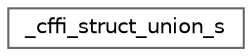 digraph "Graphical Class Hierarchy"
{
 // LATEX_PDF_SIZE
  bgcolor="transparent";
  edge [fontname=Helvetica,fontsize=10,labelfontname=Helvetica,labelfontsize=10];
  node [fontname=Helvetica,fontsize=10,shape=box,height=0.2,width=0.4];
  rankdir="LR";
  Node0 [id="Node000000",label="_cffi_struct_union_s",height=0.2,width=0.4,color="grey40", fillcolor="white", style="filled",URL="$struct__cffi__struct__union__s.html",tooltip=" "];
}
